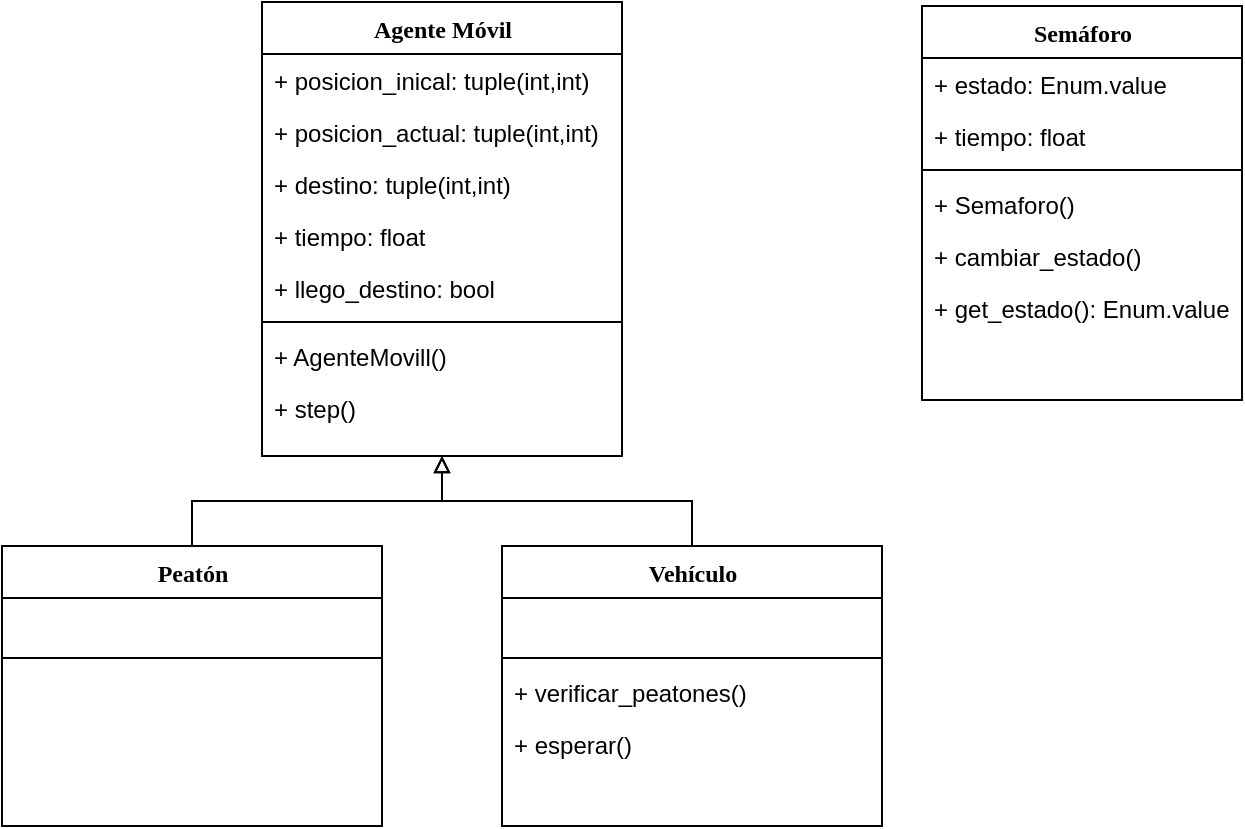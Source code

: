 <mxfile version="26.0.5">
  <diagram name="Page-1" id="9f46799a-70d6-7492-0946-bef42562c5a5">
    <mxGraphModel dx="937" dy="595" grid="1" gridSize="10" guides="1" tooltips="1" connect="1" arrows="1" fold="1" page="1" pageScale="1" pageWidth="1100" pageHeight="850" background="none" math="0" shadow="0">
      <root>
        <mxCell id="0" />
        <mxCell id="1" parent="0" />
        <mxCell id="scg5wZJn043ZYC_mSsyV-13" style="edgeStyle=orthogonalEdgeStyle;rounded=0;orthogonalLoop=1;jettySize=auto;html=1;entryX=0.5;entryY=0;entryDx=0;entryDy=0;endArrow=none;endFill=0;startArrow=block;startFill=0;" edge="1" parent="1" source="4P0r5QhQqGtcNHyNHN9T-1" target="scg5wZJn043ZYC_mSsyV-4">
          <mxGeometry relative="1" as="geometry" />
        </mxCell>
        <mxCell id="scg5wZJn043ZYC_mSsyV-14" style="edgeStyle=orthogonalEdgeStyle;rounded=0;orthogonalLoop=1;jettySize=auto;html=1;entryX=0.5;entryY=0;entryDx=0;entryDy=0;endArrow=none;endFill=0;startArrow=block;startFill=0;" edge="1" parent="1" source="4P0r5QhQqGtcNHyNHN9T-1" target="4P0r5QhQqGtcNHyNHN9T-11">
          <mxGeometry relative="1" as="geometry" />
        </mxCell>
        <mxCell id="4P0r5QhQqGtcNHyNHN9T-1" value="Agente Móvil" style="swimlane;html=1;fontStyle=1;align=center;verticalAlign=top;childLayout=stackLayout;horizontal=1;startSize=26;horizontalStack=0;resizeParent=1;resizeLast=0;collapsible=1;marginBottom=0;swimlaneFillColor=#ffffff;rounded=0;shadow=0;comic=0;labelBackgroundColor=none;strokeWidth=1;fillColor=none;fontFamily=Verdana;fontSize=12" parent="1" vertex="1">
          <mxGeometry x="230" y="78" width="180" height="227" as="geometry" />
        </mxCell>
        <mxCell id="4P0r5QhQqGtcNHyNHN9T-2" value="+ posicion_inical: tuple(int,int)" style="text;html=1;strokeColor=none;fillColor=none;align=left;verticalAlign=top;spacingLeft=4;spacingRight=4;whiteSpace=wrap;overflow=hidden;rotatable=0;points=[[0,0.5],[1,0.5]];portConstraint=eastwest;" parent="4P0r5QhQqGtcNHyNHN9T-1" vertex="1">
          <mxGeometry y="26" width="180" height="26" as="geometry" />
        </mxCell>
        <mxCell id="4P0r5QhQqGtcNHyNHN9T-3" value="+ posicion_actual: tuple(int,int)" style="text;html=1;strokeColor=none;fillColor=none;align=left;verticalAlign=top;spacingLeft=4;spacingRight=4;whiteSpace=wrap;overflow=hidden;rotatable=0;points=[[0,0.5],[1,0.5]];portConstraint=eastwest;" parent="4P0r5QhQqGtcNHyNHN9T-1" vertex="1">
          <mxGeometry y="52" width="180" height="26" as="geometry" />
        </mxCell>
        <mxCell id="4P0r5QhQqGtcNHyNHN9T-4" value="+ destino: tuple(int,int)" style="text;html=1;strokeColor=none;fillColor=none;align=left;verticalAlign=top;spacingLeft=4;spacingRight=4;whiteSpace=wrap;overflow=hidden;rotatable=0;points=[[0,0.5],[1,0.5]];portConstraint=eastwest;" parent="4P0r5QhQqGtcNHyNHN9T-1" vertex="1">
          <mxGeometry y="78" width="180" height="26" as="geometry" />
        </mxCell>
        <mxCell id="scg5wZJn043ZYC_mSsyV-11" value="+ tiempo: float" style="text;html=1;strokeColor=none;fillColor=none;align=left;verticalAlign=top;spacingLeft=4;spacingRight=4;whiteSpace=wrap;overflow=hidden;rotatable=0;points=[[0,0.5],[1,0.5]];portConstraint=eastwest;" vertex="1" parent="4P0r5QhQqGtcNHyNHN9T-1">
          <mxGeometry y="104" width="180" height="26" as="geometry" />
        </mxCell>
        <mxCell id="scg5wZJn043ZYC_mSsyV-12" value="+ llego_destino: bool" style="text;html=1;strokeColor=none;fillColor=none;align=left;verticalAlign=top;spacingLeft=4;spacingRight=4;whiteSpace=wrap;overflow=hidden;rotatable=0;points=[[0,0.5],[1,0.5]];portConstraint=eastwest;" vertex="1" parent="4P0r5QhQqGtcNHyNHN9T-1">
          <mxGeometry y="130" width="180" height="26" as="geometry" />
        </mxCell>
        <mxCell id="4P0r5QhQqGtcNHyNHN9T-7" value="" style="line;html=1;strokeWidth=1;fillColor=none;align=left;verticalAlign=middle;spacingTop=-1;spacingLeft=3;spacingRight=3;rotatable=0;labelPosition=right;points=[];portConstraint=eastwest;" parent="4P0r5QhQqGtcNHyNHN9T-1" vertex="1">
          <mxGeometry y="156" width="180" height="8" as="geometry" />
        </mxCell>
        <mxCell id="4P0r5QhQqGtcNHyNHN9T-8" value="+ AgenteMovill()" style="text;html=1;strokeColor=none;fillColor=none;align=left;verticalAlign=top;spacingLeft=4;spacingRight=4;whiteSpace=wrap;overflow=hidden;rotatable=0;points=[[0,0.5],[1,0.5]];portConstraint=eastwest;" parent="4P0r5QhQqGtcNHyNHN9T-1" vertex="1">
          <mxGeometry y="164" width="180" height="26" as="geometry" />
        </mxCell>
        <mxCell id="4P0r5QhQqGtcNHyNHN9T-9" value="+ step()" style="text;html=1;strokeColor=none;fillColor=none;align=left;verticalAlign=top;spacingLeft=4;spacingRight=4;whiteSpace=wrap;overflow=hidden;rotatable=0;points=[[0,0.5],[1,0.5]];portConstraint=eastwest;" parent="4P0r5QhQqGtcNHyNHN9T-1" vertex="1">
          <mxGeometry y="190" width="180" height="26" as="geometry" />
        </mxCell>
        <mxCell id="4P0r5QhQqGtcNHyNHN9T-11" value="Vehículo" style="swimlane;html=1;fontStyle=1;align=center;verticalAlign=top;childLayout=stackLayout;horizontal=1;startSize=26;horizontalStack=0;resizeParent=1;resizeLast=0;collapsible=1;marginBottom=0;swimlaneFillColor=#ffffff;rounded=0;shadow=0;comic=0;labelBackgroundColor=none;strokeWidth=1;fillColor=none;fontFamily=Verdana;fontSize=12" parent="1" vertex="1">
          <mxGeometry x="350" y="350" width="190" height="140" as="geometry" />
        </mxCell>
        <mxCell id="4P0r5QhQqGtcNHyNHN9T-12" value="&amp;nbsp;" style="text;html=1;strokeColor=none;fillColor=none;align=left;verticalAlign=top;spacingLeft=4;spacingRight=4;whiteSpace=wrap;overflow=hidden;rotatable=0;points=[[0,0.5],[1,0.5]];portConstraint=eastwest;" parent="4P0r5QhQqGtcNHyNHN9T-11" vertex="1">
          <mxGeometry y="26" width="190" height="26" as="geometry" />
        </mxCell>
        <mxCell id="4P0r5QhQqGtcNHyNHN9T-18" value="" style="line;html=1;strokeWidth=1;fillColor=none;align=left;verticalAlign=middle;spacingTop=-1;spacingLeft=3;spacingRight=3;rotatable=0;labelPosition=right;points=[];portConstraint=eastwest;" parent="4P0r5QhQqGtcNHyNHN9T-11" vertex="1">
          <mxGeometry y="52" width="190" height="8" as="geometry" />
        </mxCell>
        <mxCell id="4P0r5QhQqGtcNHyNHN9T-19" value="+ verificar_peatones()" style="text;html=1;strokeColor=none;fillColor=none;align=left;verticalAlign=top;spacingLeft=4;spacingRight=4;whiteSpace=wrap;overflow=hidden;rotatable=0;points=[[0,0.5],[1,0.5]];portConstraint=eastwest;" parent="4P0r5QhQqGtcNHyNHN9T-11" vertex="1">
          <mxGeometry y="60" width="190" height="26" as="geometry" />
        </mxCell>
        <mxCell id="4P0r5QhQqGtcNHyNHN9T-20" value="+ esperar()" style="text;html=1;strokeColor=none;fillColor=none;align=left;verticalAlign=top;spacingLeft=4;spacingRight=4;whiteSpace=wrap;overflow=hidden;rotatable=0;points=[[0,0.5],[1,0.5]];portConstraint=eastwest;" parent="4P0r5QhQqGtcNHyNHN9T-11" vertex="1">
          <mxGeometry y="86" width="190" height="26" as="geometry" />
        </mxCell>
        <mxCell id="4P0r5QhQqGtcNHyNHN9T-22" value="Semáforo" style="swimlane;html=1;fontStyle=1;align=center;verticalAlign=top;childLayout=stackLayout;horizontal=1;startSize=26;horizontalStack=0;resizeParent=1;resizeLast=0;collapsible=1;marginBottom=0;swimlaneFillColor=#ffffff;rounded=0;shadow=0;comic=0;labelBackgroundColor=none;strokeWidth=1;fillColor=none;fontFamily=Verdana;fontSize=12" parent="1" vertex="1">
          <mxGeometry x="560" y="80" width="160" height="197" as="geometry" />
        </mxCell>
        <mxCell id="4P0r5QhQqGtcNHyNHN9T-23" value="+ estado: Enum.value" style="text;html=1;strokeColor=none;fillColor=none;align=left;verticalAlign=top;spacingLeft=4;spacingRight=4;whiteSpace=wrap;overflow=hidden;rotatable=0;points=[[0,0.5],[1,0.5]];portConstraint=eastwest;" parent="4P0r5QhQqGtcNHyNHN9T-22" vertex="1">
          <mxGeometry y="26" width="160" height="26" as="geometry" />
        </mxCell>
        <mxCell id="4P0r5QhQqGtcNHyNHN9T-24" value="+ tiempo: float" style="text;html=1;strokeColor=none;fillColor=none;align=left;verticalAlign=top;spacingLeft=4;spacingRight=4;whiteSpace=wrap;overflow=hidden;rotatable=0;points=[[0,0.5],[1,0.5]];portConstraint=eastwest;" parent="4P0r5QhQqGtcNHyNHN9T-22" vertex="1">
          <mxGeometry y="52" width="160" height="26" as="geometry" />
        </mxCell>
        <mxCell id="4P0r5QhQqGtcNHyNHN9T-27" value="" style="line;html=1;strokeWidth=1;fillColor=none;align=left;verticalAlign=middle;spacingTop=-1;spacingLeft=3;spacingRight=3;rotatable=0;labelPosition=right;points=[];portConstraint=eastwest;" parent="4P0r5QhQqGtcNHyNHN9T-22" vertex="1">
          <mxGeometry y="78" width="160" height="8" as="geometry" />
        </mxCell>
        <mxCell id="4P0r5QhQqGtcNHyNHN9T-28" value="+ Semaforo()" style="text;html=1;strokeColor=none;fillColor=none;align=left;verticalAlign=top;spacingLeft=4;spacingRight=4;whiteSpace=wrap;overflow=hidden;rotatable=0;points=[[0,0.5],[1,0.5]];portConstraint=eastwest;" parent="4P0r5QhQqGtcNHyNHN9T-22" vertex="1">
          <mxGeometry y="86" width="160" height="26" as="geometry" />
        </mxCell>
        <mxCell id="4P0r5QhQqGtcNHyNHN9T-29" value="+ cambiar_estado()" style="text;html=1;strokeColor=none;fillColor=none;align=left;verticalAlign=top;spacingLeft=4;spacingRight=4;whiteSpace=wrap;overflow=hidden;rotatable=0;points=[[0,0.5],[1,0.5]];portConstraint=eastwest;" parent="4P0r5QhQqGtcNHyNHN9T-22" vertex="1">
          <mxGeometry y="112" width="160" height="26" as="geometry" />
        </mxCell>
        <mxCell id="scg5wZJn043ZYC_mSsyV-15" value="+ get_estado(): Enum.value" style="text;html=1;strokeColor=none;fillColor=none;align=left;verticalAlign=top;spacingLeft=4;spacingRight=4;whiteSpace=wrap;overflow=hidden;rotatable=0;points=[[0,0.5],[1,0.5]];portConstraint=eastwest;" vertex="1" parent="4P0r5QhQqGtcNHyNHN9T-22">
          <mxGeometry y="138" width="160" height="26" as="geometry" />
        </mxCell>
        <mxCell id="scg5wZJn043ZYC_mSsyV-4" value="Peatón" style="swimlane;html=1;fontStyle=1;align=center;verticalAlign=top;childLayout=stackLayout;horizontal=1;startSize=26;horizontalStack=0;resizeParent=1;resizeLast=0;collapsible=1;marginBottom=0;swimlaneFillColor=#ffffff;rounded=0;shadow=0;comic=0;labelBackgroundColor=none;strokeWidth=1;fillColor=none;fontFamily=Verdana;fontSize=12" vertex="1" parent="1">
          <mxGeometry x="100" y="350" width="190" height="140" as="geometry" />
        </mxCell>
        <mxCell id="scg5wZJn043ZYC_mSsyV-5" value="&amp;nbsp;" style="text;html=1;strokeColor=none;fillColor=none;align=left;verticalAlign=top;spacingLeft=4;spacingRight=4;whiteSpace=wrap;overflow=hidden;rotatable=0;points=[[0,0.5],[1,0.5]];portConstraint=eastwest;" vertex="1" parent="scg5wZJn043ZYC_mSsyV-4">
          <mxGeometry y="26" width="190" height="26" as="geometry" />
        </mxCell>
        <mxCell id="scg5wZJn043ZYC_mSsyV-6" value="" style="line;html=1;strokeWidth=1;fillColor=none;align=left;verticalAlign=middle;spacingTop=-1;spacingLeft=3;spacingRight=3;rotatable=0;labelPosition=right;points=[];portConstraint=eastwest;" vertex="1" parent="scg5wZJn043ZYC_mSsyV-4">
          <mxGeometry y="52" width="190" height="8" as="geometry" />
        </mxCell>
      </root>
    </mxGraphModel>
  </diagram>
</mxfile>
